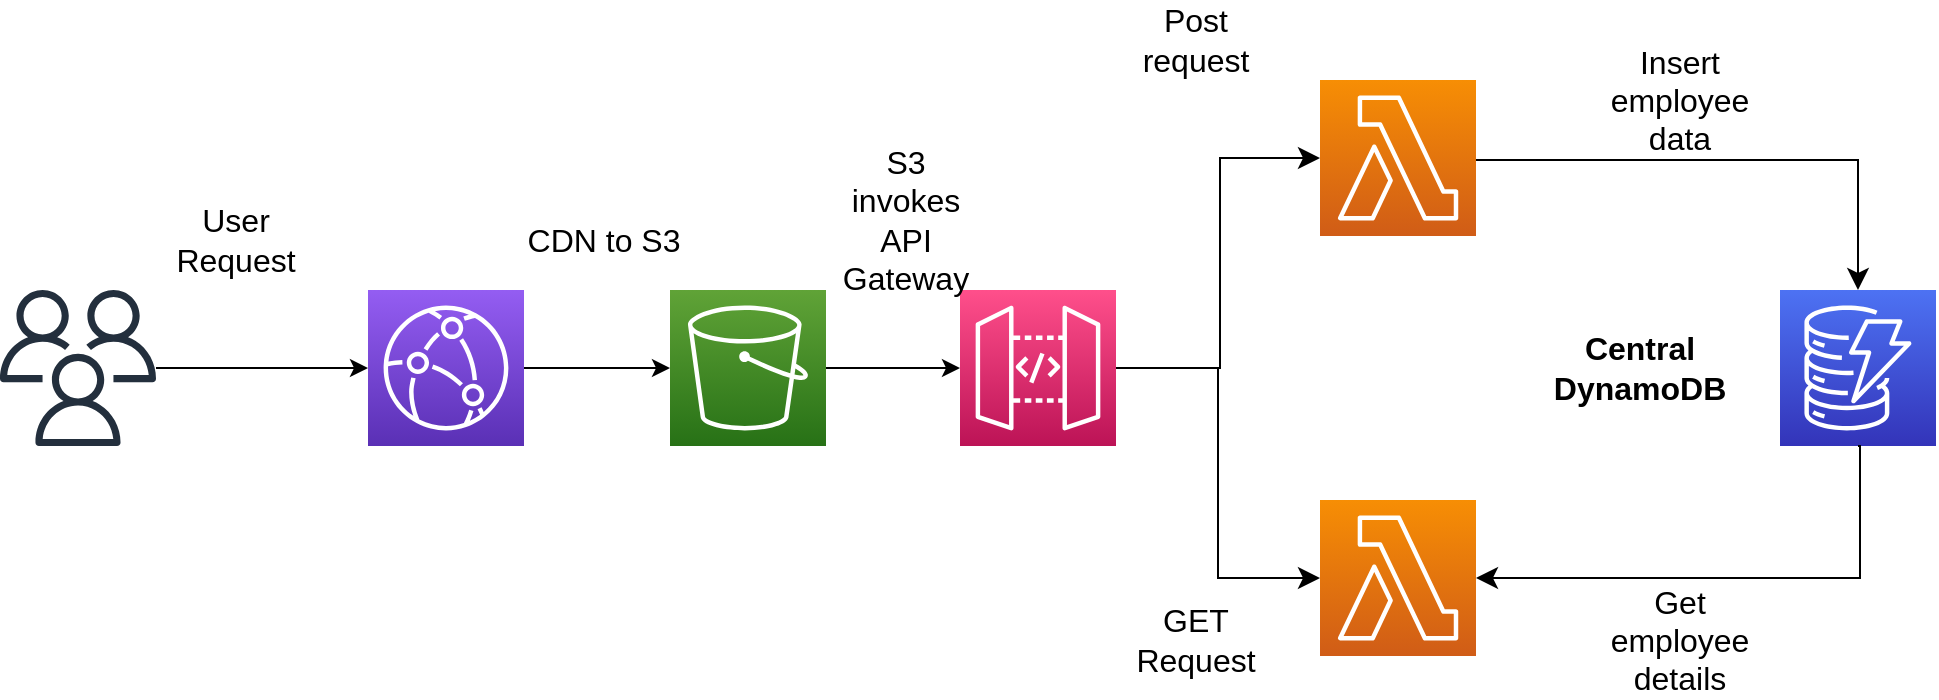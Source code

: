 <mxfile version="21.6.2" type="github">
  <diagram name="Page-1" id="VySCzbfjbonAypZuyHvZ">
    <mxGraphModel dx="1430" dy="822" grid="1" gridSize="10" guides="1" tooltips="1" connect="1" arrows="1" fold="1" page="1" pageScale="1" pageWidth="1169" pageHeight="827" math="0" shadow="0">
      <root>
        <mxCell id="0" />
        <mxCell id="1" parent="0" />
        <mxCell id="UIlhVK-1ZCKc9VAYUG65-1" value="" style="sketch=0;outlineConnect=0;fontColor=#232F3E;gradientColor=none;fillColor=#232F3D;strokeColor=none;dashed=0;verticalLabelPosition=bottom;verticalAlign=top;align=center;html=1;fontSize=12;fontStyle=0;aspect=fixed;pointerEvents=1;shape=mxgraph.aws4.users;" vertex="1" parent="1">
          <mxGeometry x="80" y="375" width="78" height="78" as="geometry" />
        </mxCell>
        <mxCell id="UIlhVK-1ZCKc9VAYUG65-2" value="" style="sketch=0;points=[[0,0,0],[0.25,0,0],[0.5,0,0],[0.75,0,0],[1,0,0],[0,1,0],[0.25,1,0],[0.5,1,0],[0.75,1,0],[1,1,0],[0,0.25,0],[0,0.5,0],[0,0.75,0],[1,0.25,0],[1,0.5,0],[1,0.75,0]];outlineConnect=0;fontColor=#232F3E;gradientColor=#945DF2;gradientDirection=north;fillColor=#5A30B5;strokeColor=#ffffff;dashed=0;verticalLabelPosition=bottom;verticalAlign=top;align=center;html=1;fontSize=12;fontStyle=0;aspect=fixed;shape=mxgraph.aws4.resourceIcon;resIcon=mxgraph.aws4.cloudfront;" vertex="1" parent="1">
          <mxGeometry x="264" y="375" width="78" height="78" as="geometry" />
        </mxCell>
        <mxCell id="UIlhVK-1ZCKc9VAYUG65-3" value="" style="sketch=0;points=[[0,0,0],[0.25,0,0],[0.5,0,0],[0.75,0,0],[1,0,0],[0,1,0],[0.25,1,0],[0.5,1,0],[0.75,1,0],[1,1,0],[0,0.25,0],[0,0.5,0],[0,0.75,0],[1,0.25,0],[1,0.5,0],[1,0.75,0]];outlineConnect=0;fontColor=#232F3E;gradientColor=#60A337;gradientDirection=north;fillColor=#277116;strokeColor=#ffffff;dashed=0;verticalLabelPosition=bottom;verticalAlign=top;align=center;html=1;fontSize=12;fontStyle=0;aspect=fixed;shape=mxgraph.aws4.resourceIcon;resIcon=mxgraph.aws4.s3;" vertex="1" parent="1">
          <mxGeometry x="415" y="375" width="78" height="78" as="geometry" />
        </mxCell>
        <mxCell id="UIlhVK-1ZCKc9VAYUG65-4" value="" style="sketch=0;points=[[0,0,0],[0.25,0,0],[0.5,0,0],[0.75,0,0],[1,0,0],[0,1,0],[0.25,1,0],[0.5,1,0],[0.75,1,0],[1,1,0],[0,0.25,0],[0,0.5,0],[0,0.75,0],[1,0.25,0],[1,0.5,0],[1,0.75,0]];outlineConnect=0;fontColor=#232F3E;gradientColor=#FF4F8B;gradientDirection=north;fillColor=#BC1356;strokeColor=#ffffff;dashed=0;verticalLabelPosition=bottom;verticalAlign=top;align=center;html=1;fontSize=12;fontStyle=0;aspect=fixed;shape=mxgraph.aws4.resourceIcon;resIcon=mxgraph.aws4.api_gateway;" vertex="1" parent="1">
          <mxGeometry x="560" y="375" width="78" height="78" as="geometry" />
        </mxCell>
        <mxCell id="UIlhVK-1ZCKc9VAYUG65-5" value="" style="sketch=0;points=[[0,0,0],[0.25,0,0],[0.5,0,0],[0.75,0,0],[1,0,0],[0,1,0],[0.25,1,0],[0.5,1,0],[0.75,1,0],[1,1,0],[0,0.25,0],[0,0.5,0],[0,0.75,0],[1,0.25,0],[1,0.5,0],[1,0.75,0]];outlineConnect=0;fontColor=#232F3E;gradientColor=#F78E04;gradientDirection=north;fillColor=#D05C17;strokeColor=#ffffff;dashed=0;verticalLabelPosition=bottom;verticalAlign=top;align=center;html=1;fontSize=12;fontStyle=0;aspect=fixed;shape=mxgraph.aws4.resourceIcon;resIcon=mxgraph.aws4.lambda;" vertex="1" parent="1">
          <mxGeometry x="740" y="270" width="78" height="78" as="geometry" />
        </mxCell>
        <mxCell id="UIlhVK-1ZCKc9VAYUG65-6" value="" style="sketch=0;points=[[0,0,0],[0.25,0,0],[0.5,0,0],[0.75,0,0],[1,0,0],[0,1,0],[0.25,1,0],[0.5,1,0],[0.75,1,0],[1,1,0],[0,0.25,0],[0,0.5,0],[0,0.75,0],[1,0.25,0],[1,0.5,0],[1,0.75,0]];outlineConnect=0;fontColor=#232F3E;gradientColor=#F78E04;gradientDirection=north;fillColor=#D05C17;strokeColor=#ffffff;dashed=0;verticalLabelPosition=bottom;verticalAlign=top;align=center;html=1;fontSize=12;fontStyle=0;aspect=fixed;shape=mxgraph.aws4.resourceIcon;resIcon=mxgraph.aws4.lambda;" vertex="1" parent="1">
          <mxGeometry x="740" y="480" width="78" height="78" as="geometry" />
        </mxCell>
        <mxCell id="UIlhVK-1ZCKc9VAYUG65-7" value="" style="sketch=0;points=[[0,0,0],[0.25,0,0],[0.5,0,0],[0.75,0,0],[1,0,0],[0,1,0],[0.25,1,0],[0.5,1,0],[0.75,1,0],[1,1,0],[0,0.25,0],[0,0.5,0],[0,0.75,0],[1,0.25,0],[1,0.5,0],[1,0.75,0]];outlineConnect=0;fontColor=#232F3E;gradientColor=#4D72F3;gradientDirection=north;fillColor=#3334B9;strokeColor=#ffffff;dashed=0;verticalLabelPosition=bottom;verticalAlign=top;align=center;html=1;fontSize=12;fontStyle=0;aspect=fixed;shape=mxgraph.aws4.resourceIcon;resIcon=mxgraph.aws4.dynamodb;" vertex="1" parent="1">
          <mxGeometry x="970" y="375" width="78" height="78" as="geometry" />
        </mxCell>
        <mxCell id="UIlhVK-1ZCKc9VAYUG65-8" value="" style="endArrow=classic;html=1;rounded=0;" edge="1" parent="1" source="UIlhVK-1ZCKc9VAYUG65-1" target="UIlhVK-1ZCKc9VAYUG65-2">
          <mxGeometry width="50" height="50" relative="1" as="geometry">
            <mxPoint x="158" y="425" as="sourcePoint" />
            <mxPoint x="208" y="375" as="targetPoint" />
          </mxGeometry>
        </mxCell>
        <mxCell id="UIlhVK-1ZCKc9VAYUG65-9" value="" style="endArrow=classic;html=1;rounded=0;exitX=1;exitY=0.5;exitDx=0;exitDy=0;exitPerimeter=0;" edge="1" parent="1" source="UIlhVK-1ZCKc9VAYUG65-2" target="UIlhVK-1ZCKc9VAYUG65-3">
          <mxGeometry width="50" height="50" relative="1" as="geometry">
            <mxPoint x="320" y="414" as="sourcePoint" />
            <mxPoint x="420" y="410" as="targetPoint" />
          </mxGeometry>
        </mxCell>
        <mxCell id="UIlhVK-1ZCKc9VAYUG65-10" value="" style="endArrow=classic;html=1;rounded=0;entryX=0;entryY=0.5;entryDx=0;entryDy=0;entryPerimeter=0;exitX=1;exitY=0.5;exitDx=0;exitDy=0;exitPerimeter=0;" edge="1" parent="1" source="UIlhVK-1ZCKc9VAYUG65-3" target="UIlhVK-1ZCKc9VAYUG65-4">
          <mxGeometry width="50" height="50" relative="1" as="geometry">
            <mxPoint x="480" y="450" as="sourcePoint" />
            <mxPoint x="530" y="400" as="targetPoint" />
          </mxGeometry>
        </mxCell>
        <mxCell id="UIlhVK-1ZCKc9VAYUG65-11" value="" style="edgeStyle=elbowEdgeStyle;elbow=horizontal;endArrow=classic;html=1;curved=0;rounded=0;endSize=8;startSize=8;" edge="1" parent="1" target="UIlhVK-1ZCKc9VAYUG65-5">
          <mxGeometry width="50" height="50" relative="1" as="geometry">
            <mxPoint x="640" y="414" as="sourcePoint" />
            <mxPoint x="688" y="364" as="targetPoint" />
          </mxGeometry>
        </mxCell>
        <mxCell id="UIlhVK-1ZCKc9VAYUG65-12" value="" style="edgeStyle=elbowEdgeStyle;elbow=horizontal;endArrow=classic;html=1;curved=0;rounded=0;endSize=8;startSize=8;exitX=1;exitY=0.5;exitDx=0;exitDy=0;exitPerimeter=0;entryX=0;entryY=0.5;entryDx=0;entryDy=0;entryPerimeter=0;" edge="1" parent="1" source="UIlhVK-1ZCKc9VAYUG65-4" target="UIlhVK-1ZCKc9VAYUG65-6">
          <mxGeometry width="50" height="50" relative="1" as="geometry">
            <mxPoint x="660" y="490" as="sourcePoint" />
            <mxPoint x="710" y="440" as="targetPoint" />
          </mxGeometry>
        </mxCell>
        <mxCell id="UIlhVK-1ZCKc9VAYUG65-13" value="" style="edgeStyle=elbowEdgeStyle;elbow=horizontal;endArrow=classic;html=1;curved=0;rounded=0;endSize=8;startSize=8;entryX=0.5;entryY=0;entryDx=0;entryDy=0;entryPerimeter=0;" edge="1" parent="1" target="UIlhVK-1ZCKc9VAYUG65-7">
          <mxGeometry width="50" height="50" relative="1" as="geometry">
            <mxPoint x="818" y="310" as="sourcePoint" />
            <mxPoint x="868" y="260" as="targetPoint" />
            <Array as="points">
              <mxPoint x="1009" y="340" />
            </Array>
          </mxGeometry>
        </mxCell>
        <mxCell id="UIlhVK-1ZCKc9VAYUG65-14" value="" style="edgeStyle=elbowEdgeStyle;elbow=horizontal;endArrow=classic;html=1;curved=0;rounded=0;endSize=8;startSize=8;entryX=1;entryY=0.5;entryDx=0;entryDy=0;entryPerimeter=0;exitX=0.5;exitY=1;exitDx=0;exitDy=0;exitPerimeter=0;" edge="1" parent="1" source="UIlhVK-1ZCKc9VAYUG65-7" target="UIlhVK-1ZCKc9VAYUG65-6">
          <mxGeometry width="50" height="50" relative="1" as="geometry">
            <mxPoint x="940" y="510" as="sourcePoint" />
            <mxPoint x="1131" y="575" as="targetPoint" />
            <Array as="points">
              <mxPoint x="1010" y="480" />
            </Array>
          </mxGeometry>
        </mxCell>
        <mxCell id="UIlhVK-1ZCKc9VAYUG65-15" value="&lt;font style=&quot;font-size: 16px;&quot;&gt;User Request&lt;br&gt;&lt;/font&gt;" style="text;html=1;strokeColor=none;fillColor=none;align=center;verticalAlign=middle;whiteSpace=wrap;rounded=0;" vertex="1" parent="1">
          <mxGeometry x="158" y="330" width="80" height="40" as="geometry" />
        </mxCell>
        <mxCell id="UIlhVK-1ZCKc9VAYUG65-16" value="&lt;font style=&quot;font-size: 16px;&quot;&gt;CDN to S3&lt;br&gt;&lt;/font&gt;" style="text;html=1;strokeColor=none;fillColor=none;align=center;verticalAlign=middle;whiteSpace=wrap;rounded=0;" vertex="1" parent="1">
          <mxGeometry x="342" y="330" width="80" height="40" as="geometry" />
        </mxCell>
        <mxCell id="UIlhVK-1ZCKc9VAYUG65-17" value="&lt;font style=&quot;font-size: 16px;&quot;&gt;S3 invokes API Gateway&lt;br&gt;&lt;/font&gt;" style="text;html=1;strokeColor=none;fillColor=none;align=center;verticalAlign=middle;whiteSpace=wrap;rounded=0;" vertex="1" parent="1">
          <mxGeometry x="493" y="320" width="80" height="40" as="geometry" />
        </mxCell>
        <mxCell id="UIlhVK-1ZCKc9VAYUG65-18" value="&lt;font style=&quot;font-size: 16px;&quot;&gt;Post request&lt;br&gt;&lt;/font&gt;" style="text;html=1;strokeColor=none;fillColor=none;align=center;verticalAlign=middle;whiteSpace=wrap;rounded=0;" vertex="1" parent="1">
          <mxGeometry x="638" y="230" width="80" height="40" as="geometry" />
        </mxCell>
        <mxCell id="UIlhVK-1ZCKc9VAYUG65-19" value="&lt;font style=&quot;font-size: 16px;&quot;&gt;GET Request&lt;br&gt;&lt;/font&gt;" style="text;html=1;strokeColor=none;fillColor=none;align=center;verticalAlign=middle;whiteSpace=wrap;rounded=0;" vertex="1" parent="1">
          <mxGeometry x="638" y="530" width="80" height="40" as="geometry" />
        </mxCell>
        <mxCell id="UIlhVK-1ZCKc9VAYUG65-20" value="&lt;font style=&quot;font-size: 16px;&quot;&gt;Get employee details&lt;br&gt;&lt;/font&gt;" style="text;html=1;strokeColor=none;fillColor=none;align=center;verticalAlign=middle;whiteSpace=wrap;rounded=0;" vertex="1" parent="1">
          <mxGeometry x="880" y="530" width="80" height="40" as="geometry" />
        </mxCell>
        <mxCell id="UIlhVK-1ZCKc9VAYUG65-21" value="&lt;font style=&quot;font-size: 16px;&quot;&gt;Insert employee data&lt;br&gt;&lt;/font&gt;" style="text;html=1;strokeColor=none;fillColor=none;align=center;verticalAlign=middle;whiteSpace=wrap;rounded=0;" vertex="1" parent="1">
          <mxGeometry x="880" y="260" width="80" height="40" as="geometry" />
        </mxCell>
        <mxCell id="UIlhVK-1ZCKc9VAYUG65-22" value="&lt;font style=&quot;font-size: 16px;&quot;&gt;&lt;b&gt;Central DynamoDB&lt;/b&gt;&lt;br&gt;&lt;/font&gt;" style="text;html=1;strokeColor=none;fillColor=none;align=center;verticalAlign=middle;whiteSpace=wrap;rounded=0;" vertex="1" parent="1">
          <mxGeometry x="860" y="394" width="80" height="40" as="geometry" />
        </mxCell>
      </root>
    </mxGraphModel>
  </diagram>
</mxfile>
